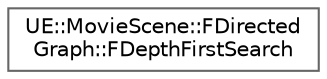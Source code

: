 digraph "Graphical Class Hierarchy"
{
 // INTERACTIVE_SVG=YES
 // LATEX_PDF_SIZE
  bgcolor="transparent";
  edge [fontname=Helvetica,fontsize=10,labelfontname=Helvetica,labelfontsize=10];
  node [fontname=Helvetica,fontsize=10,shape=box,height=0.2,width=0.4];
  rankdir="LR";
  Node0 [id="Node000000",label="UE::MovieScene::FDirected\lGraph::FDepthFirstSearch",height=0.2,width=0.4,color="grey40", fillcolor="white", style="filled",URL="$d9/d72/structUE_1_1MovieScene_1_1FDirectedGraph_1_1FDepthFirstSearch.html",tooltip=" "];
}
